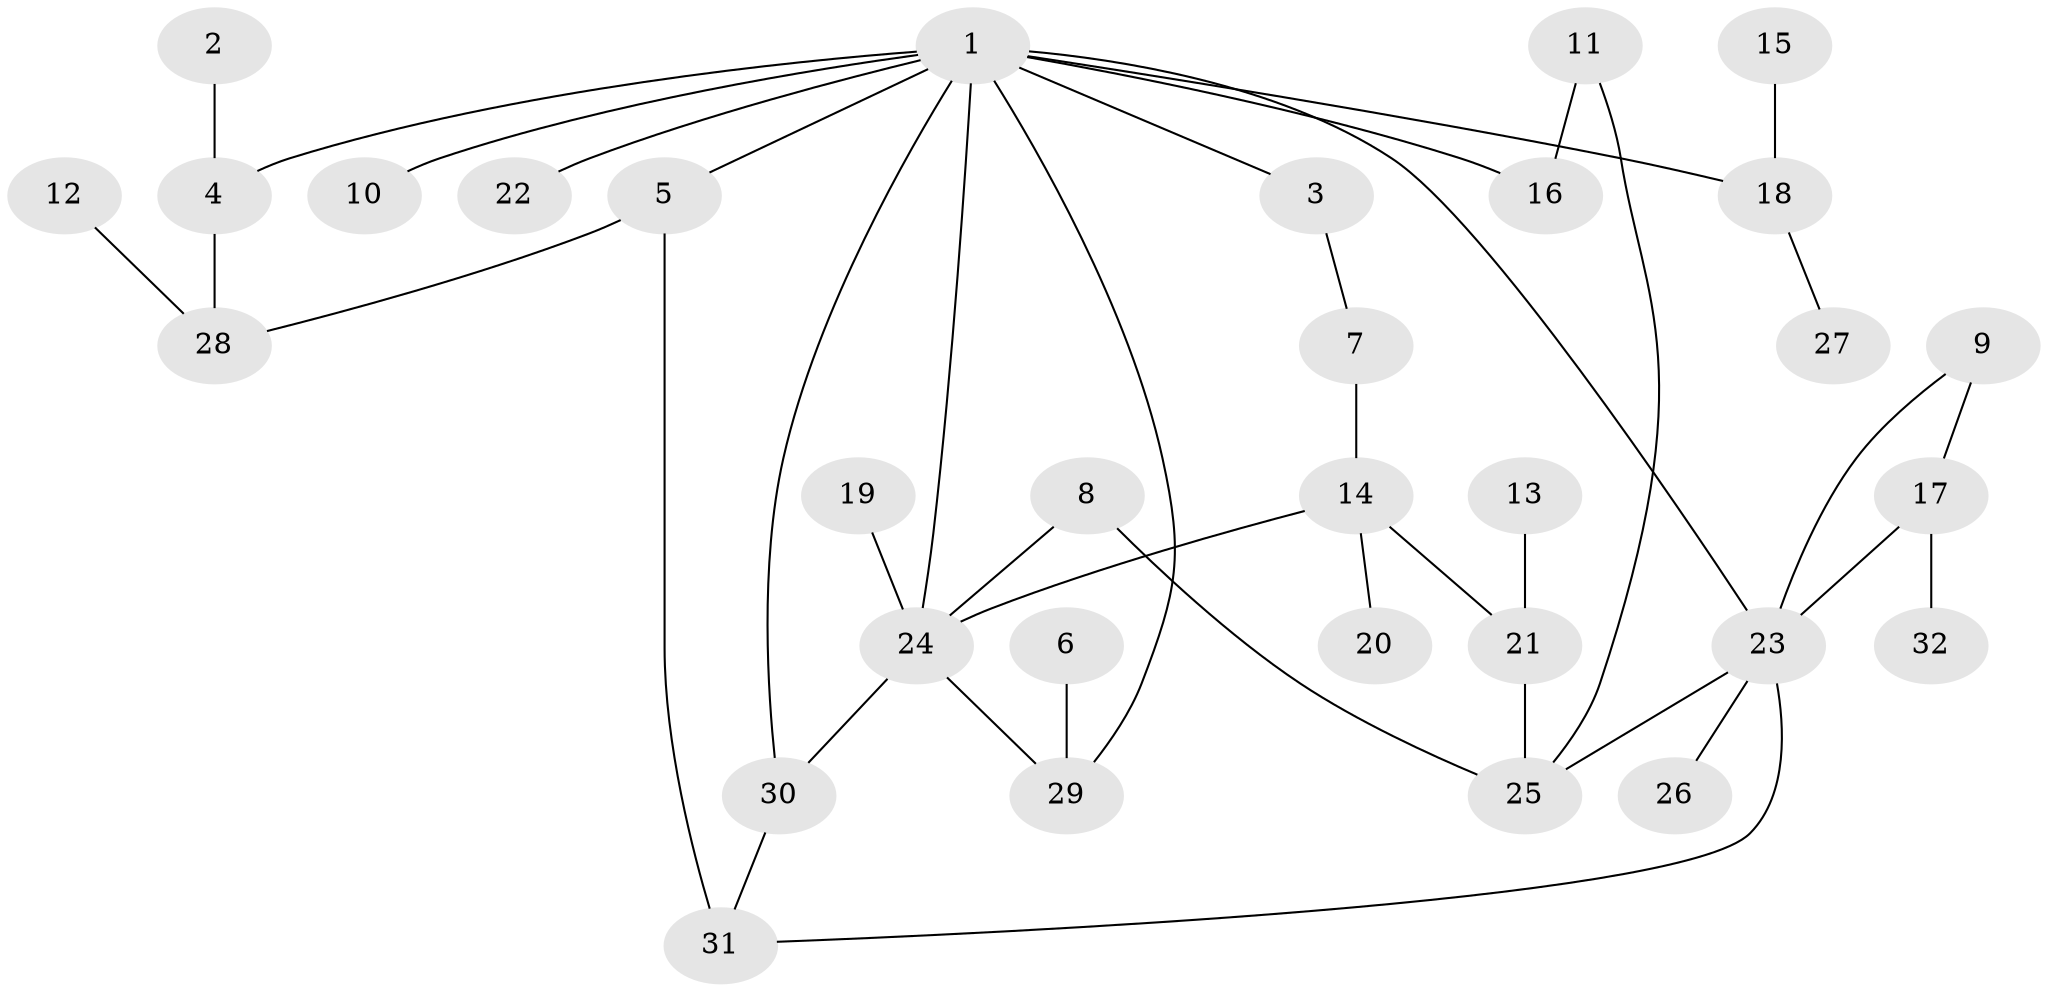 // original degree distribution, {6: 0.015873015873015872, 4: 0.09523809523809523, 3: 0.1746031746031746, 9: 0.015873015873015872, 5: 0.047619047619047616, 2: 0.3492063492063492, 1: 0.30158730158730157}
// Generated by graph-tools (version 1.1) at 2025/25/03/09/25 03:25:33]
// undirected, 32 vertices, 41 edges
graph export_dot {
graph [start="1"]
  node [color=gray90,style=filled];
  1;
  2;
  3;
  4;
  5;
  6;
  7;
  8;
  9;
  10;
  11;
  12;
  13;
  14;
  15;
  16;
  17;
  18;
  19;
  20;
  21;
  22;
  23;
  24;
  25;
  26;
  27;
  28;
  29;
  30;
  31;
  32;
  1 -- 3 [weight=1.0];
  1 -- 4 [weight=1.0];
  1 -- 5 [weight=1.0];
  1 -- 10 [weight=1.0];
  1 -- 16 [weight=1.0];
  1 -- 18 [weight=1.0];
  1 -- 22 [weight=1.0];
  1 -- 23 [weight=1.0];
  1 -- 24 [weight=1.0];
  1 -- 29 [weight=1.0];
  1 -- 30 [weight=1.0];
  2 -- 4 [weight=1.0];
  3 -- 7 [weight=1.0];
  4 -- 28 [weight=1.0];
  5 -- 28 [weight=1.0];
  5 -- 31 [weight=2.0];
  6 -- 29 [weight=1.0];
  7 -- 14 [weight=1.0];
  8 -- 24 [weight=1.0];
  8 -- 25 [weight=1.0];
  9 -- 17 [weight=1.0];
  9 -- 23 [weight=1.0];
  11 -- 16 [weight=1.0];
  11 -- 25 [weight=1.0];
  12 -- 28 [weight=1.0];
  13 -- 21 [weight=1.0];
  14 -- 20 [weight=1.0];
  14 -- 21 [weight=1.0];
  14 -- 24 [weight=1.0];
  15 -- 18 [weight=1.0];
  17 -- 23 [weight=1.0];
  17 -- 32 [weight=1.0];
  18 -- 27 [weight=1.0];
  19 -- 24 [weight=1.0];
  21 -- 25 [weight=2.0];
  23 -- 25 [weight=1.0];
  23 -- 26 [weight=1.0];
  23 -- 31 [weight=1.0];
  24 -- 29 [weight=1.0];
  24 -- 30 [weight=1.0];
  30 -- 31 [weight=1.0];
}
